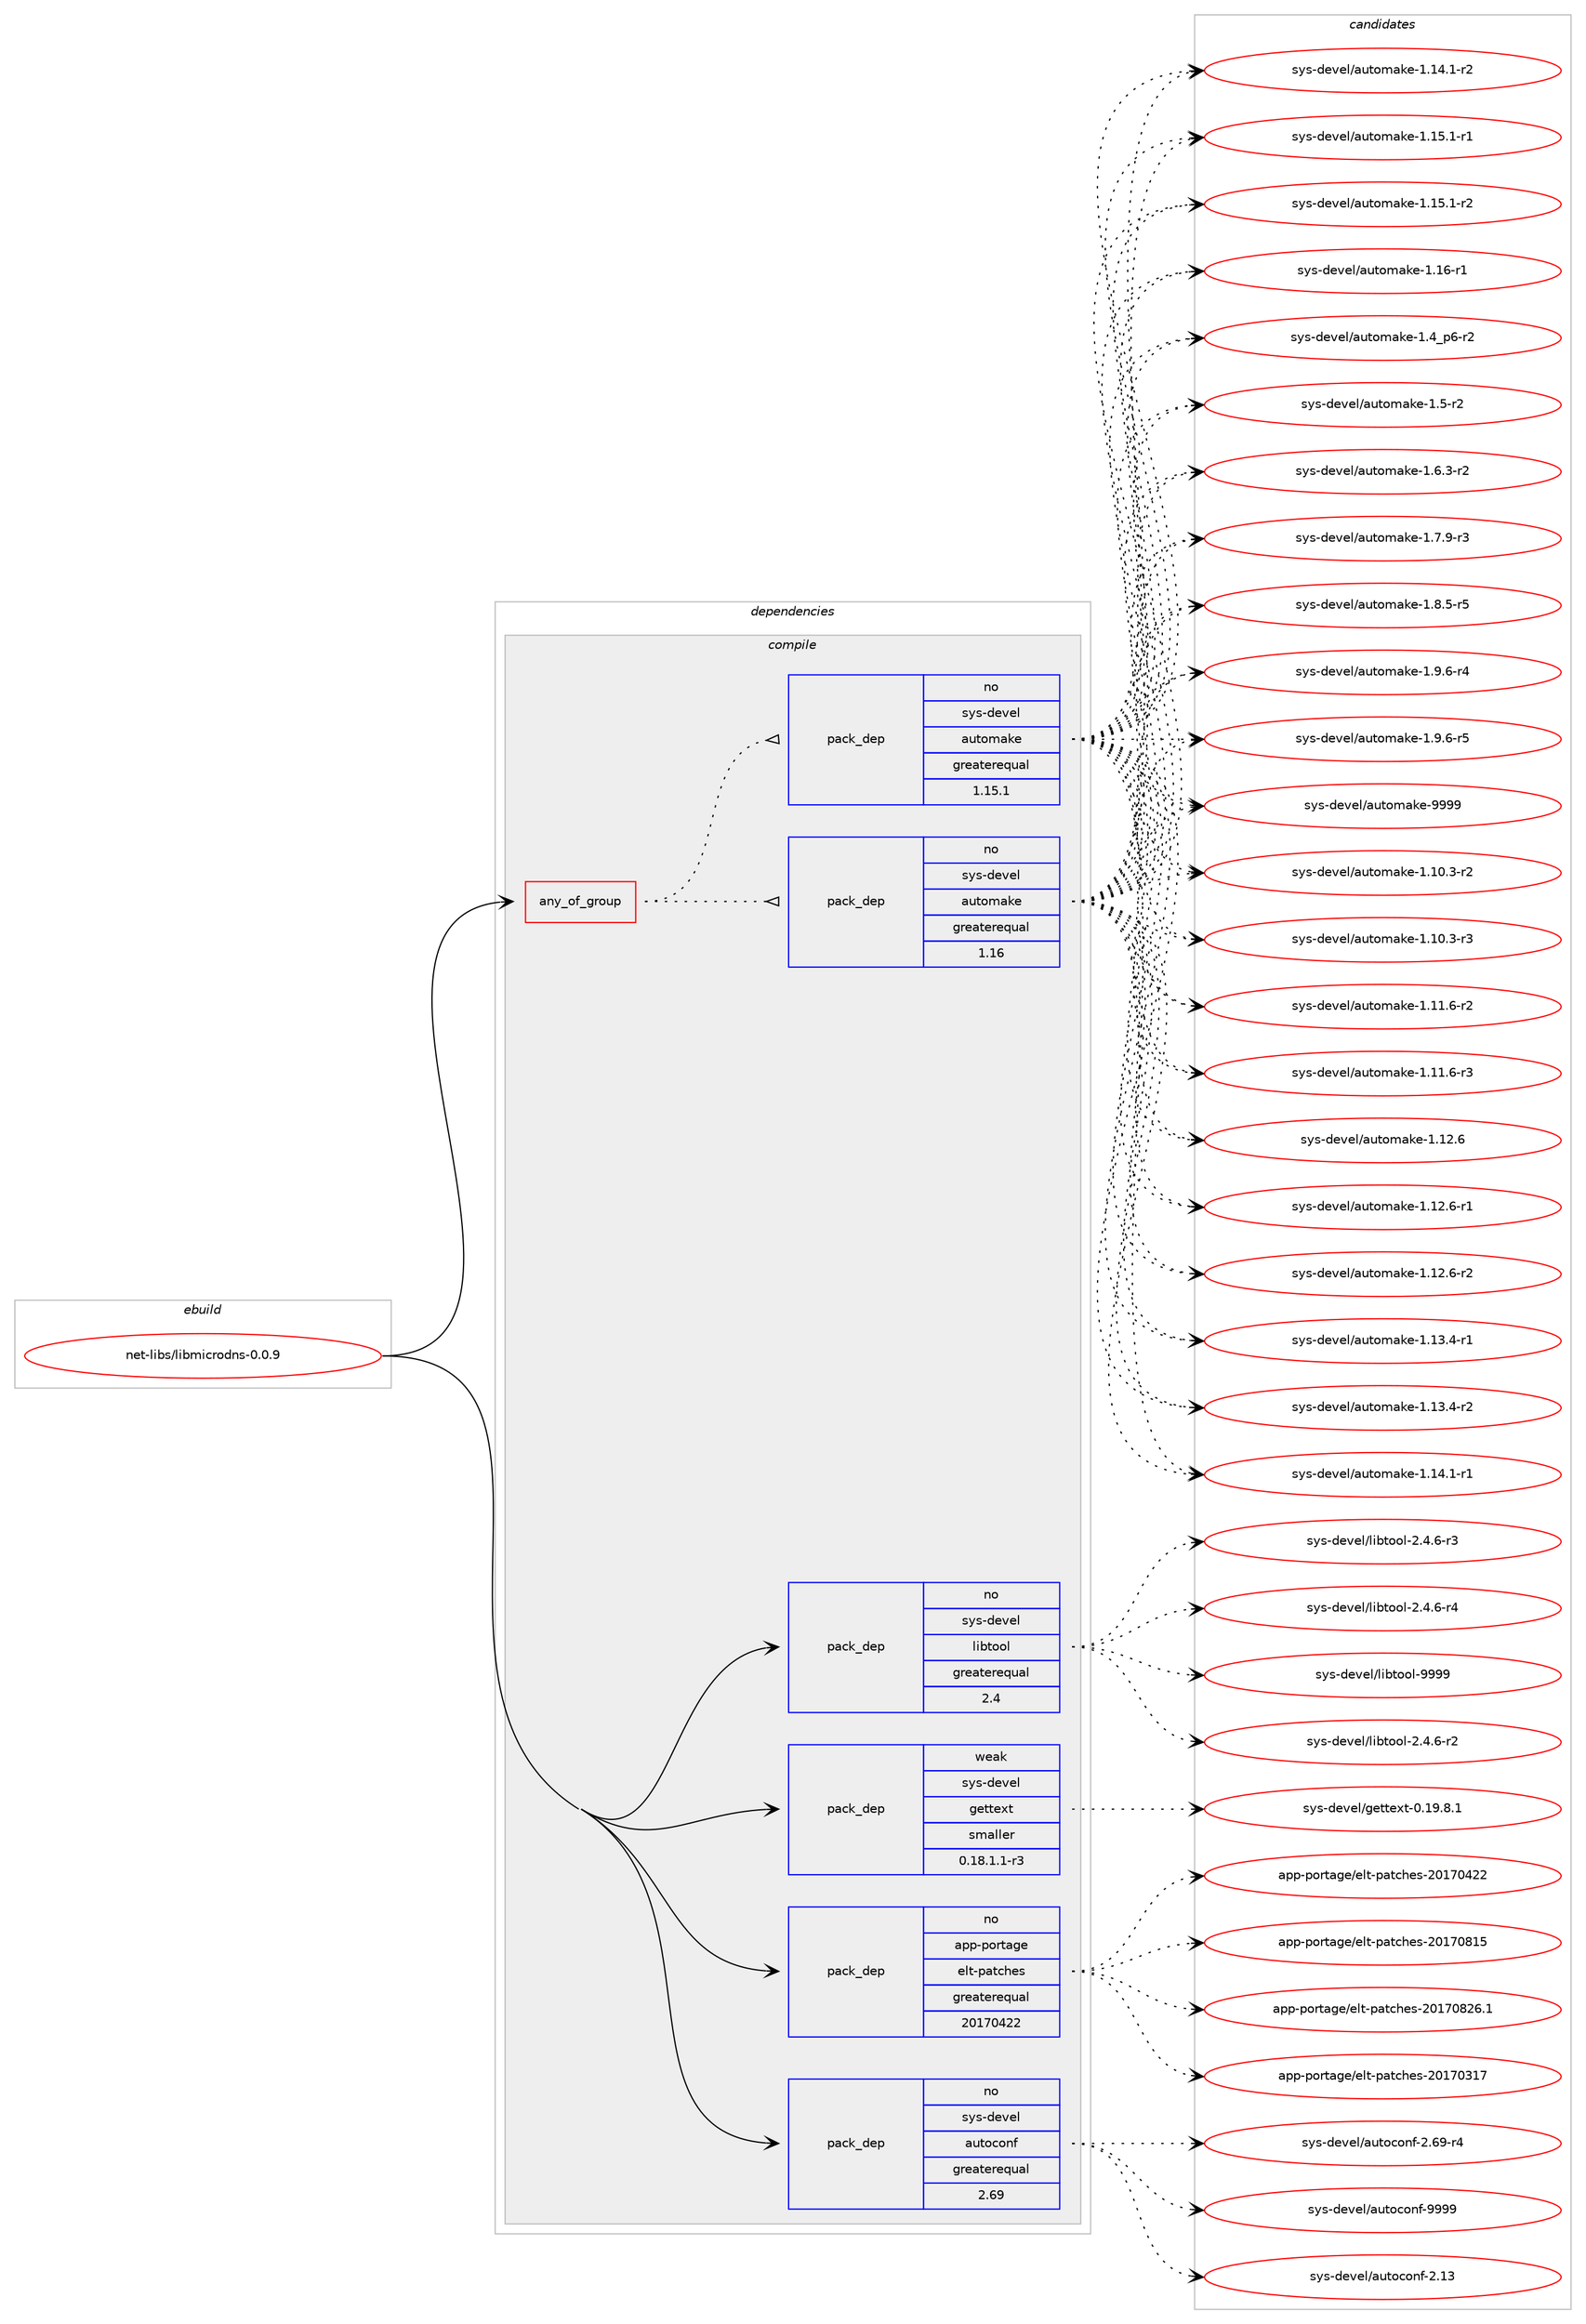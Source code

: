 digraph prolog {

# *************
# Graph options
# *************

newrank=true;
concentrate=true;
compound=true;
graph [rankdir=LR,fontname=Helvetica,fontsize=10,ranksep=1.5];#, ranksep=2.5, nodesep=0.2];
edge  [arrowhead=vee];
node  [fontname=Helvetica,fontsize=10];

# **********
# The ebuild
# **********

subgraph cluster_leftcol {
color=gray;
rank=same;
label=<<i>ebuild</i>>;
id [label="net-libs/libmicrodns-0.0.9", color=red, width=4, href="../net-libs/libmicrodns-0.0.9.svg"];
}

# ****************
# The dependencies
# ****************

subgraph cluster_midcol {
color=gray;
label=<<i>dependencies</i>>;
subgraph cluster_compile {
fillcolor="#eeeeee";
style=filled;
label=<<i>compile</i>>;
subgraph any15 {
dependency556 [label=<<TABLE BORDER="0" CELLBORDER="1" CELLSPACING="0" CELLPADDING="4"><TR><TD CELLPADDING="10">any_of_group</TD></TR></TABLE>>, shape=none, color=red];subgraph pack422 {
dependency557 [label=<<TABLE BORDER="0" CELLBORDER="1" CELLSPACING="0" CELLPADDING="4" WIDTH="220"><TR><TD ROWSPAN="6" CELLPADDING="30">pack_dep</TD></TR><TR><TD WIDTH="110">no</TD></TR><TR><TD>sys-devel</TD></TR><TR><TD>automake</TD></TR><TR><TD>greaterequal</TD></TR><TR><TD>1.16</TD></TR></TABLE>>, shape=none, color=blue];
}
dependency556:e -> dependency557:w [weight=20,style="dotted",arrowhead="oinv"];
subgraph pack423 {
dependency558 [label=<<TABLE BORDER="0" CELLBORDER="1" CELLSPACING="0" CELLPADDING="4" WIDTH="220"><TR><TD ROWSPAN="6" CELLPADDING="30">pack_dep</TD></TR><TR><TD WIDTH="110">no</TD></TR><TR><TD>sys-devel</TD></TR><TR><TD>automake</TD></TR><TR><TD>greaterequal</TD></TR><TR><TD>1.15.1</TD></TR></TABLE>>, shape=none, color=blue];
}
dependency556:e -> dependency558:w [weight=20,style="dotted",arrowhead="oinv"];
}
id:e -> dependency556:w [weight=20,style="solid",arrowhead="vee"];
subgraph pack424 {
dependency559 [label=<<TABLE BORDER="0" CELLBORDER="1" CELLSPACING="0" CELLPADDING="4" WIDTH="220"><TR><TD ROWSPAN="6" CELLPADDING="30">pack_dep</TD></TR><TR><TD WIDTH="110">no</TD></TR><TR><TD>app-portage</TD></TR><TR><TD>elt-patches</TD></TR><TR><TD>greaterequal</TD></TR><TR><TD>20170422</TD></TR></TABLE>>, shape=none, color=blue];
}
id:e -> dependency559:w [weight=20,style="solid",arrowhead="vee"];
subgraph pack425 {
dependency560 [label=<<TABLE BORDER="0" CELLBORDER="1" CELLSPACING="0" CELLPADDING="4" WIDTH="220"><TR><TD ROWSPAN="6" CELLPADDING="30">pack_dep</TD></TR><TR><TD WIDTH="110">no</TD></TR><TR><TD>sys-devel</TD></TR><TR><TD>autoconf</TD></TR><TR><TD>greaterequal</TD></TR><TR><TD>2.69</TD></TR></TABLE>>, shape=none, color=blue];
}
id:e -> dependency560:w [weight=20,style="solid",arrowhead="vee"];
subgraph pack426 {
dependency561 [label=<<TABLE BORDER="0" CELLBORDER="1" CELLSPACING="0" CELLPADDING="4" WIDTH="220"><TR><TD ROWSPAN="6" CELLPADDING="30">pack_dep</TD></TR><TR><TD WIDTH="110">no</TD></TR><TR><TD>sys-devel</TD></TR><TR><TD>libtool</TD></TR><TR><TD>greaterequal</TD></TR><TR><TD>2.4</TD></TR></TABLE>>, shape=none, color=blue];
}
id:e -> dependency561:w [weight=20,style="solid",arrowhead="vee"];
subgraph pack427 {
dependency562 [label=<<TABLE BORDER="0" CELLBORDER="1" CELLSPACING="0" CELLPADDING="4" WIDTH="220"><TR><TD ROWSPAN="6" CELLPADDING="30">pack_dep</TD></TR><TR><TD WIDTH="110">weak</TD></TR><TR><TD>sys-devel</TD></TR><TR><TD>gettext</TD></TR><TR><TD>smaller</TD></TR><TR><TD>0.18.1.1-r3</TD></TR></TABLE>>, shape=none, color=blue];
}
id:e -> dependency562:w [weight=20,style="solid",arrowhead="vee"];
}
subgraph cluster_compileandrun {
fillcolor="#eeeeee";
style=filled;
label=<<i>compile and run</i>>;
}
subgraph cluster_run {
fillcolor="#eeeeee";
style=filled;
label=<<i>run</i>>;
}
}

# **************
# The candidates
# **************

subgraph cluster_choices {
rank=same;
color=gray;
label=<<i>candidates</i>>;

subgraph choice422 {
color=black;
nodesep=1;
choice11512111545100101118101108479711711611110997107101454946494846514511450 [label="sys-devel/automake-1.10.3-r2", color=red, width=4,href="../sys-devel/automake-1.10.3-r2.svg"];
choice11512111545100101118101108479711711611110997107101454946494846514511451 [label="sys-devel/automake-1.10.3-r3", color=red, width=4,href="../sys-devel/automake-1.10.3-r3.svg"];
choice11512111545100101118101108479711711611110997107101454946494946544511450 [label="sys-devel/automake-1.11.6-r2", color=red, width=4,href="../sys-devel/automake-1.11.6-r2.svg"];
choice11512111545100101118101108479711711611110997107101454946494946544511451 [label="sys-devel/automake-1.11.6-r3", color=red, width=4,href="../sys-devel/automake-1.11.6-r3.svg"];
choice1151211154510010111810110847971171161111099710710145494649504654 [label="sys-devel/automake-1.12.6", color=red, width=4,href="../sys-devel/automake-1.12.6.svg"];
choice11512111545100101118101108479711711611110997107101454946495046544511449 [label="sys-devel/automake-1.12.6-r1", color=red, width=4,href="../sys-devel/automake-1.12.6-r1.svg"];
choice11512111545100101118101108479711711611110997107101454946495046544511450 [label="sys-devel/automake-1.12.6-r2", color=red, width=4,href="../sys-devel/automake-1.12.6-r2.svg"];
choice11512111545100101118101108479711711611110997107101454946495146524511449 [label="sys-devel/automake-1.13.4-r1", color=red, width=4,href="../sys-devel/automake-1.13.4-r1.svg"];
choice11512111545100101118101108479711711611110997107101454946495146524511450 [label="sys-devel/automake-1.13.4-r2", color=red, width=4,href="../sys-devel/automake-1.13.4-r2.svg"];
choice11512111545100101118101108479711711611110997107101454946495246494511449 [label="sys-devel/automake-1.14.1-r1", color=red, width=4,href="../sys-devel/automake-1.14.1-r1.svg"];
choice11512111545100101118101108479711711611110997107101454946495246494511450 [label="sys-devel/automake-1.14.1-r2", color=red, width=4,href="../sys-devel/automake-1.14.1-r2.svg"];
choice11512111545100101118101108479711711611110997107101454946495346494511449 [label="sys-devel/automake-1.15.1-r1", color=red, width=4,href="../sys-devel/automake-1.15.1-r1.svg"];
choice11512111545100101118101108479711711611110997107101454946495346494511450 [label="sys-devel/automake-1.15.1-r2", color=red, width=4,href="../sys-devel/automake-1.15.1-r2.svg"];
choice1151211154510010111810110847971171161111099710710145494649544511449 [label="sys-devel/automake-1.16-r1", color=red, width=4,href="../sys-devel/automake-1.16-r1.svg"];
choice115121115451001011181011084797117116111109971071014549465295112544511450 [label="sys-devel/automake-1.4_p6-r2", color=red, width=4,href="../sys-devel/automake-1.4_p6-r2.svg"];
choice11512111545100101118101108479711711611110997107101454946534511450 [label="sys-devel/automake-1.5-r2", color=red, width=4,href="../sys-devel/automake-1.5-r2.svg"];
choice115121115451001011181011084797117116111109971071014549465446514511450 [label="sys-devel/automake-1.6.3-r2", color=red, width=4,href="../sys-devel/automake-1.6.3-r2.svg"];
choice115121115451001011181011084797117116111109971071014549465546574511451 [label="sys-devel/automake-1.7.9-r3", color=red, width=4,href="../sys-devel/automake-1.7.9-r3.svg"];
choice115121115451001011181011084797117116111109971071014549465646534511453 [label="sys-devel/automake-1.8.5-r5", color=red, width=4,href="../sys-devel/automake-1.8.5-r5.svg"];
choice115121115451001011181011084797117116111109971071014549465746544511452 [label="sys-devel/automake-1.9.6-r4", color=red, width=4,href="../sys-devel/automake-1.9.6-r4.svg"];
choice115121115451001011181011084797117116111109971071014549465746544511453 [label="sys-devel/automake-1.9.6-r5", color=red, width=4,href="../sys-devel/automake-1.9.6-r5.svg"];
choice115121115451001011181011084797117116111109971071014557575757 [label="sys-devel/automake-9999", color=red, width=4,href="../sys-devel/automake-9999.svg"];
dependency557:e -> choice11512111545100101118101108479711711611110997107101454946494846514511450:w [style=dotted,weight="100"];
dependency557:e -> choice11512111545100101118101108479711711611110997107101454946494846514511451:w [style=dotted,weight="100"];
dependency557:e -> choice11512111545100101118101108479711711611110997107101454946494946544511450:w [style=dotted,weight="100"];
dependency557:e -> choice11512111545100101118101108479711711611110997107101454946494946544511451:w [style=dotted,weight="100"];
dependency557:e -> choice1151211154510010111810110847971171161111099710710145494649504654:w [style=dotted,weight="100"];
dependency557:e -> choice11512111545100101118101108479711711611110997107101454946495046544511449:w [style=dotted,weight="100"];
dependency557:e -> choice11512111545100101118101108479711711611110997107101454946495046544511450:w [style=dotted,weight="100"];
dependency557:e -> choice11512111545100101118101108479711711611110997107101454946495146524511449:w [style=dotted,weight="100"];
dependency557:e -> choice11512111545100101118101108479711711611110997107101454946495146524511450:w [style=dotted,weight="100"];
dependency557:e -> choice11512111545100101118101108479711711611110997107101454946495246494511449:w [style=dotted,weight="100"];
dependency557:e -> choice11512111545100101118101108479711711611110997107101454946495246494511450:w [style=dotted,weight="100"];
dependency557:e -> choice11512111545100101118101108479711711611110997107101454946495346494511449:w [style=dotted,weight="100"];
dependency557:e -> choice11512111545100101118101108479711711611110997107101454946495346494511450:w [style=dotted,weight="100"];
dependency557:e -> choice1151211154510010111810110847971171161111099710710145494649544511449:w [style=dotted,weight="100"];
dependency557:e -> choice115121115451001011181011084797117116111109971071014549465295112544511450:w [style=dotted,weight="100"];
dependency557:e -> choice11512111545100101118101108479711711611110997107101454946534511450:w [style=dotted,weight="100"];
dependency557:e -> choice115121115451001011181011084797117116111109971071014549465446514511450:w [style=dotted,weight="100"];
dependency557:e -> choice115121115451001011181011084797117116111109971071014549465546574511451:w [style=dotted,weight="100"];
dependency557:e -> choice115121115451001011181011084797117116111109971071014549465646534511453:w [style=dotted,weight="100"];
dependency557:e -> choice115121115451001011181011084797117116111109971071014549465746544511452:w [style=dotted,weight="100"];
dependency557:e -> choice115121115451001011181011084797117116111109971071014549465746544511453:w [style=dotted,weight="100"];
dependency557:e -> choice115121115451001011181011084797117116111109971071014557575757:w [style=dotted,weight="100"];
}
subgraph choice423 {
color=black;
nodesep=1;
choice11512111545100101118101108479711711611110997107101454946494846514511450 [label="sys-devel/automake-1.10.3-r2", color=red, width=4,href="../sys-devel/automake-1.10.3-r2.svg"];
choice11512111545100101118101108479711711611110997107101454946494846514511451 [label="sys-devel/automake-1.10.3-r3", color=red, width=4,href="../sys-devel/automake-1.10.3-r3.svg"];
choice11512111545100101118101108479711711611110997107101454946494946544511450 [label="sys-devel/automake-1.11.6-r2", color=red, width=4,href="../sys-devel/automake-1.11.6-r2.svg"];
choice11512111545100101118101108479711711611110997107101454946494946544511451 [label="sys-devel/automake-1.11.6-r3", color=red, width=4,href="../sys-devel/automake-1.11.6-r3.svg"];
choice1151211154510010111810110847971171161111099710710145494649504654 [label="sys-devel/automake-1.12.6", color=red, width=4,href="../sys-devel/automake-1.12.6.svg"];
choice11512111545100101118101108479711711611110997107101454946495046544511449 [label="sys-devel/automake-1.12.6-r1", color=red, width=4,href="../sys-devel/automake-1.12.6-r1.svg"];
choice11512111545100101118101108479711711611110997107101454946495046544511450 [label="sys-devel/automake-1.12.6-r2", color=red, width=4,href="../sys-devel/automake-1.12.6-r2.svg"];
choice11512111545100101118101108479711711611110997107101454946495146524511449 [label="sys-devel/automake-1.13.4-r1", color=red, width=4,href="../sys-devel/automake-1.13.4-r1.svg"];
choice11512111545100101118101108479711711611110997107101454946495146524511450 [label="sys-devel/automake-1.13.4-r2", color=red, width=4,href="../sys-devel/automake-1.13.4-r2.svg"];
choice11512111545100101118101108479711711611110997107101454946495246494511449 [label="sys-devel/automake-1.14.1-r1", color=red, width=4,href="../sys-devel/automake-1.14.1-r1.svg"];
choice11512111545100101118101108479711711611110997107101454946495246494511450 [label="sys-devel/automake-1.14.1-r2", color=red, width=4,href="../sys-devel/automake-1.14.1-r2.svg"];
choice11512111545100101118101108479711711611110997107101454946495346494511449 [label="sys-devel/automake-1.15.1-r1", color=red, width=4,href="../sys-devel/automake-1.15.1-r1.svg"];
choice11512111545100101118101108479711711611110997107101454946495346494511450 [label="sys-devel/automake-1.15.1-r2", color=red, width=4,href="../sys-devel/automake-1.15.1-r2.svg"];
choice1151211154510010111810110847971171161111099710710145494649544511449 [label="sys-devel/automake-1.16-r1", color=red, width=4,href="../sys-devel/automake-1.16-r1.svg"];
choice115121115451001011181011084797117116111109971071014549465295112544511450 [label="sys-devel/automake-1.4_p6-r2", color=red, width=4,href="../sys-devel/automake-1.4_p6-r2.svg"];
choice11512111545100101118101108479711711611110997107101454946534511450 [label="sys-devel/automake-1.5-r2", color=red, width=4,href="../sys-devel/automake-1.5-r2.svg"];
choice115121115451001011181011084797117116111109971071014549465446514511450 [label="sys-devel/automake-1.6.3-r2", color=red, width=4,href="../sys-devel/automake-1.6.3-r2.svg"];
choice115121115451001011181011084797117116111109971071014549465546574511451 [label="sys-devel/automake-1.7.9-r3", color=red, width=4,href="../sys-devel/automake-1.7.9-r3.svg"];
choice115121115451001011181011084797117116111109971071014549465646534511453 [label="sys-devel/automake-1.8.5-r5", color=red, width=4,href="../sys-devel/automake-1.8.5-r5.svg"];
choice115121115451001011181011084797117116111109971071014549465746544511452 [label="sys-devel/automake-1.9.6-r4", color=red, width=4,href="../sys-devel/automake-1.9.6-r4.svg"];
choice115121115451001011181011084797117116111109971071014549465746544511453 [label="sys-devel/automake-1.9.6-r5", color=red, width=4,href="../sys-devel/automake-1.9.6-r5.svg"];
choice115121115451001011181011084797117116111109971071014557575757 [label="sys-devel/automake-9999", color=red, width=4,href="../sys-devel/automake-9999.svg"];
dependency558:e -> choice11512111545100101118101108479711711611110997107101454946494846514511450:w [style=dotted,weight="100"];
dependency558:e -> choice11512111545100101118101108479711711611110997107101454946494846514511451:w [style=dotted,weight="100"];
dependency558:e -> choice11512111545100101118101108479711711611110997107101454946494946544511450:w [style=dotted,weight="100"];
dependency558:e -> choice11512111545100101118101108479711711611110997107101454946494946544511451:w [style=dotted,weight="100"];
dependency558:e -> choice1151211154510010111810110847971171161111099710710145494649504654:w [style=dotted,weight="100"];
dependency558:e -> choice11512111545100101118101108479711711611110997107101454946495046544511449:w [style=dotted,weight="100"];
dependency558:e -> choice11512111545100101118101108479711711611110997107101454946495046544511450:w [style=dotted,weight="100"];
dependency558:e -> choice11512111545100101118101108479711711611110997107101454946495146524511449:w [style=dotted,weight="100"];
dependency558:e -> choice11512111545100101118101108479711711611110997107101454946495146524511450:w [style=dotted,weight="100"];
dependency558:e -> choice11512111545100101118101108479711711611110997107101454946495246494511449:w [style=dotted,weight="100"];
dependency558:e -> choice11512111545100101118101108479711711611110997107101454946495246494511450:w [style=dotted,weight="100"];
dependency558:e -> choice11512111545100101118101108479711711611110997107101454946495346494511449:w [style=dotted,weight="100"];
dependency558:e -> choice11512111545100101118101108479711711611110997107101454946495346494511450:w [style=dotted,weight="100"];
dependency558:e -> choice1151211154510010111810110847971171161111099710710145494649544511449:w [style=dotted,weight="100"];
dependency558:e -> choice115121115451001011181011084797117116111109971071014549465295112544511450:w [style=dotted,weight="100"];
dependency558:e -> choice11512111545100101118101108479711711611110997107101454946534511450:w [style=dotted,weight="100"];
dependency558:e -> choice115121115451001011181011084797117116111109971071014549465446514511450:w [style=dotted,weight="100"];
dependency558:e -> choice115121115451001011181011084797117116111109971071014549465546574511451:w [style=dotted,weight="100"];
dependency558:e -> choice115121115451001011181011084797117116111109971071014549465646534511453:w [style=dotted,weight="100"];
dependency558:e -> choice115121115451001011181011084797117116111109971071014549465746544511452:w [style=dotted,weight="100"];
dependency558:e -> choice115121115451001011181011084797117116111109971071014549465746544511453:w [style=dotted,weight="100"];
dependency558:e -> choice115121115451001011181011084797117116111109971071014557575757:w [style=dotted,weight="100"];
}
subgraph choice424 {
color=black;
nodesep=1;
choice97112112451121111141169710310147101108116451129711699104101115455048495548514955 [label="app-portage/elt-patches-20170317", color=red, width=4,href="../app-portage/elt-patches-20170317.svg"];
choice97112112451121111141169710310147101108116451129711699104101115455048495548525050 [label="app-portage/elt-patches-20170422", color=red, width=4,href="../app-portage/elt-patches-20170422.svg"];
choice97112112451121111141169710310147101108116451129711699104101115455048495548564953 [label="app-portage/elt-patches-20170815", color=red, width=4,href="../app-portage/elt-patches-20170815.svg"];
choice971121124511211111411697103101471011081164511297116991041011154550484955485650544649 [label="app-portage/elt-patches-20170826.1", color=red, width=4,href="../app-portage/elt-patches-20170826.1.svg"];
dependency559:e -> choice97112112451121111141169710310147101108116451129711699104101115455048495548514955:w [style=dotted,weight="100"];
dependency559:e -> choice97112112451121111141169710310147101108116451129711699104101115455048495548525050:w [style=dotted,weight="100"];
dependency559:e -> choice97112112451121111141169710310147101108116451129711699104101115455048495548564953:w [style=dotted,weight="100"];
dependency559:e -> choice971121124511211111411697103101471011081164511297116991041011154550484955485650544649:w [style=dotted,weight="100"];
}
subgraph choice425 {
color=black;
nodesep=1;
choice115121115451001011181011084797117116111991111101024550464951 [label="sys-devel/autoconf-2.13", color=red, width=4,href="../sys-devel/autoconf-2.13.svg"];
choice1151211154510010111810110847971171161119911111010245504654574511452 [label="sys-devel/autoconf-2.69-r4", color=red, width=4,href="../sys-devel/autoconf-2.69-r4.svg"];
choice115121115451001011181011084797117116111991111101024557575757 [label="sys-devel/autoconf-9999", color=red, width=4,href="../sys-devel/autoconf-9999.svg"];
dependency560:e -> choice115121115451001011181011084797117116111991111101024550464951:w [style=dotted,weight="100"];
dependency560:e -> choice1151211154510010111810110847971171161119911111010245504654574511452:w [style=dotted,weight="100"];
dependency560:e -> choice115121115451001011181011084797117116111991111101024557575757:w [style=dotted,weight="100"];
}
subgraph choice426 {
color=black;
nodesep=1;
choice1151211154510010111810110847108105981161111111084550465246544511450 [label="sys-devel/libtool-2.4.6-r2", color=red, width=4,href="../sys-devel/libtool-2.4.6-r2.svg"];
choice1151211154510010111810110847108105981161111111084550465246544511451 [label="sys-devel/libtool-2.4.6-r3", color=red, width=4,href="../sys-devel/libtool-2.4.6-r3.svg"];
choice1151211154510010111810110847108105981161111111084550465246544511452 [label="sys-devel/libtool-2.4.6-r4", color=red, width=4,href="../sys-devel/libtool-2.4.6-r4.svg"];
choice1151211154510010111810110847108105981161111111084557575757 [label="sys-devel/libtool-9999", color=red, width=4,href="../sys-devel/libtool-9999.svg"];
dependency561:e -> choice1151211154510010111810110847108105981161111111084550465246544511450:w [style=dotted,weight="100"];
dependency561:e -> choice1151211154510010111810110847108105981161111111084550465246544511451:w [style=dotted,weight="100"];
dependency561:e -> choice1151211154510010111810110847108105981161111111084550465246544511452:w [style=dotted,weight="100"];
dependency561:e -> choice1151211154510010111810110847108105981161111111084557575757:w [style=dotted,weight="100"];
}
subgraph choice427 {
color=black;
nodesep=1;
choice1151211154510010111810110847103101116116101120116454846495746564649 [label="sys-devel/gettext-0.19.8.1", color=red, width=4,href="../sys-devel/gettext-0.19.8.1.svg"];
dependency562:e -> choice1151211154510010111810110847103101116116101120116454846495746564649:w [style=dotted,weight="100"];
}
}

}
